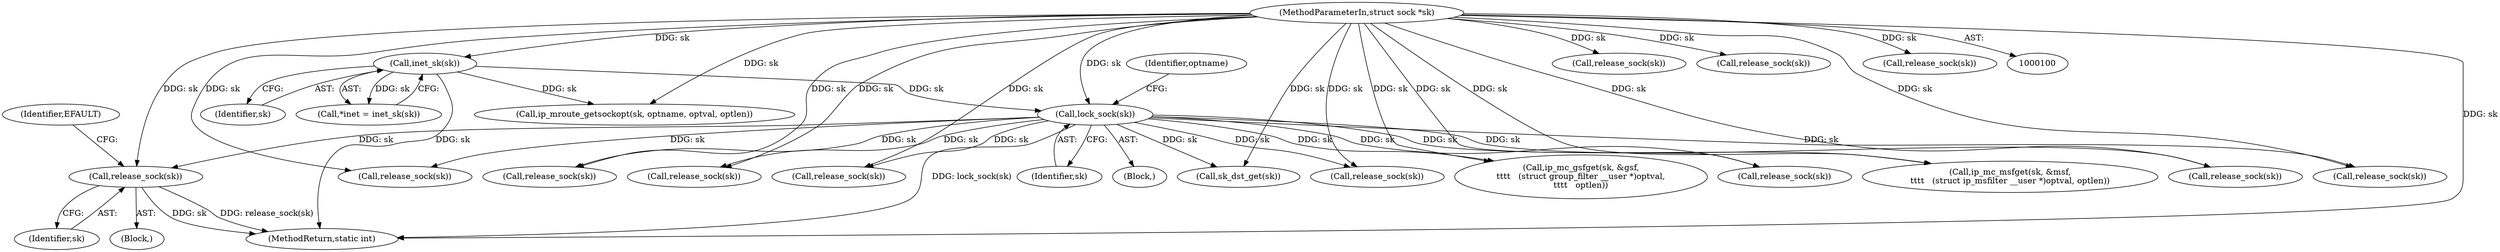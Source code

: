 digraph "0_linux_f6d8bd051c391c1c0458a30b2a7abcd939329259_25@pointer" {
"1000478" [label="(Call,release_sock(sk))"];
"1000144" [label="(Call,lock_sock(sk))"];
"1000110" [label="(Call,inet_sk(sk))"];
"1000101" [label="(MethodParameterIn,struct sock *sk)"];
"1000436" [label="(Call,release_sock(sk))"];
"1000482" [label="(Identifier,EFAULT)"];
"1000633" [label="(Call,release_sock(sk))"];
"1000478" [label="(Call,release_sock(sk))"];
"1000180" [label="(Call,release_sock(sk))"];
"1000628" [label="(Call,release_sock(sk))"];
"1000111" [label="(Identifier,sk)"];
"1000485" [label="(Call,ip_mc_gsfget(sk, &gsf,\n\t\t\t\t   (struct group_filter __user *)optval,\n\t\t\t\t   optlen))"];
"1000698" [label="(MethodReturn,static int)"];
"1000110" [label="(Call,inet_sk(sk))"];
"1000443" [label="(Call,ip_mc_msfget(sk, &msf,\n\t\t\t\t   (struct ip_msfilter __user *)optval, optlen))"];
"1000101" [label="(MethodParameterIn,struct sock *sk)"];
"1000465" [label="(Call,release_sock(sk))"];
"1000479" [label="(Identifier,sk)"];
"1000147" [label="(Identifier,optname)"];
"1000108" [label="(Call,*inet = inet_sk(sk))"];
"1000477" [label="(Block,)"];
"1000393" [label="(Call,release_sock(sk))"];
"1000341" [label="(Call,sk_dst_get(sk))"];
"1000125" [label="(Call,ip_mroute_getsockopt(sk, optname, optval, optlen))"];
"1000106" [label="(Block,)"];
"1000423" [label="(Call,release_sock(sk))"];
"1000451" [label="(Call,release_sock(sk))"];
"1000493" [label="(Call,release_sock(sk))"];
"1000507" [label="(Call,release_sock(sk))"];
"1000145" [label="(Identifier,sk)"];
"1000356" [label="(Call,release_sock(sk))"];
"1000144" [label="(Call,lock_sock(sk))"];
"1000478" -> "1000477"  [label="AST: "];
"1000478" -> "1000479"  [label="CFG: "];
"1000479" -> "1000478"  [label="AST: "];
"1000482" -> "1000478"  [label="CFG: "];
"1000478" -> "1000698"  [label="DDG: sk"];
"1000478" -> "1000698"  [label="DDG: release_sock(sk)"];
"1000144" -> "1000478"  [label="DDG: sk"];
"1000101" -> "1000478"  [label="DDG: sk"];
"1000144" -> "1000106"  [label="AST: "];
"1000144" -> "1000145"  [label="CFG: "];
"1000145" -> "1000144"  [label="AST: "];
"1000147" -> "1000144"  [label="CFG: "];
"1000144" -> "1000698"  [label="DDG: lock_sock(sk)"];
"1000110" -> "1000144"  [label="DDG: sk"];
"1000101" -> "1000144"  [label="DDG: sk"];
"1000144" -> "1000180"  [label="DDG: sk"];
"1000144" -> "1000341"  [label="DDG: sk"];
"1000144" -> "1000393"  [label="DDG: sk"];
"1000144" -> "1000423"  [label="DDG: sk"];
"1000144" -> "1000436"  [label="DDG: sk"];
"1000144" -> "1000443"  [label="DDG: sk"];
"1000144" -> "1000465"  [label="DDG: sk"];
"1000144" -> "1000485"  [label="DDG: sk"];
"1000144" -> "1000507"  [label="DDG: sk"];
"1000144" -> "1000628"  [label="DDG: sk"];
"1000144" -> "1000633"  [label="DDG: sk"];
"1000110" -> "1000108"  [label="AST: "];
"1000110" -> "1000111"  [label="CFG: "];
"1000111" -> "1000110"  [label="AST: "];
"1000108" -> "1000110"  [label="CFG: "];
"1000110" -> "1000698"  [label="DDG: sk"];
"1000110" -> "1000108"  [label="DDG: sk"];
"1000101" -> "1000110"  [label="DDG: sk"];
"1000110" -> "1000125"  [label="DDG: sk"];
"1000101" -> "1000100"  [label="AST: "];
"1000101" -> "1000698"  [label="DDG: sk"];
"1000101" -> "1000125"  [label="DDG: sk"];
"1000101" -> "1000180"  [label="DDG: sk"];
"1000101" -> "1000341"  [label="DDG: sk"];
"1000101" -> "1000356"  [label="DDG: sk"];
"1000101" -> "1000393"  [label="DDG: sk"];
"1000101" -> "1000423"  [label="DDG: sk"];
"1000101" -> "1000436"  [label="DDG: sk"];
"1000101" -> "1000443"  [label="DDG: sk"];
"1000101" -> "1000451"  [label="DDG: sk"];
"1000101" -> "1000465"  [label="DDG: sk"];
"1000101" -> "1000485"  [label="DDG: sk"];
"1000101" -> "1000493"  [label="DDG: sk"];
"1000101" -> "1000507"  [label="DDG: sk"];
"1000101" -> "1000628"  [label="DDG: sk"];
"1000101" -> "1000633"  [label="DDG: sk"];
}
